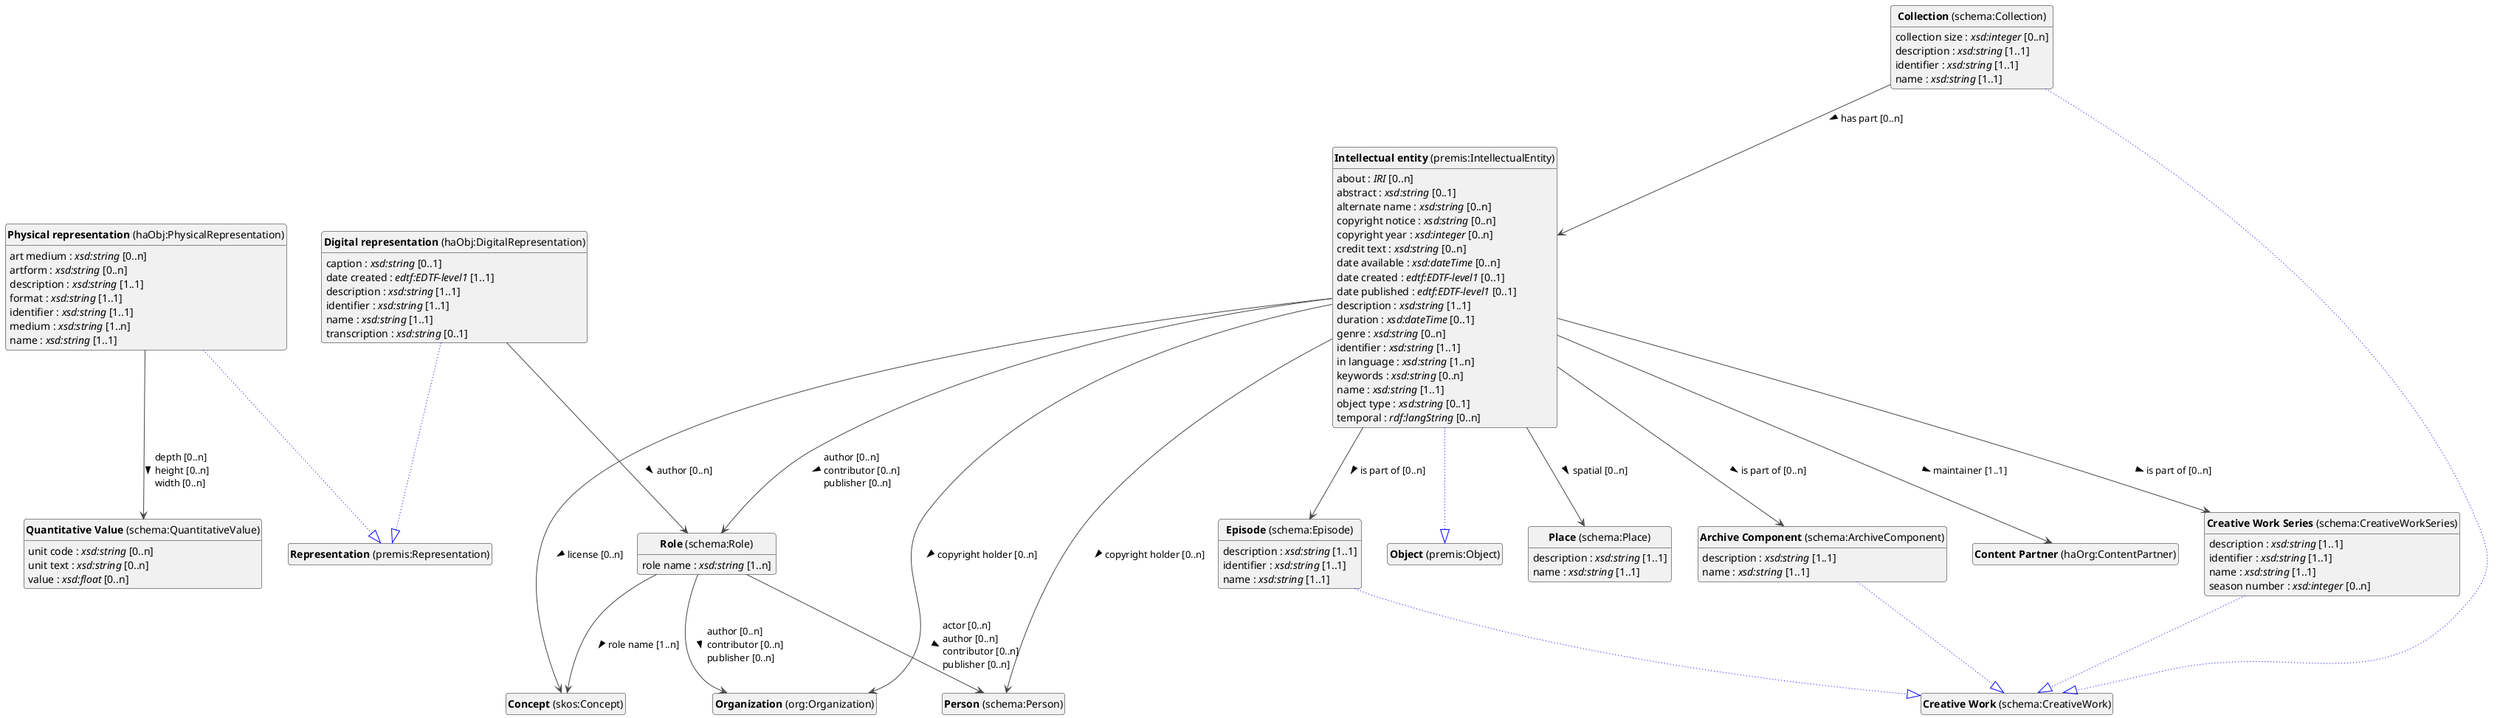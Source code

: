@startuml
!theme vibrant
skinparam classFontSize 14
!define LIGHTORANGE
skinparam componentStyle uml2
skinparam wrapMessageWidth 1000
skinparam wrapWidth 1000
' skinparam ArrowColor #Maroon
' Remove shadows
skinparam shadowing false
'skinparam linetype polyline
skinparam ArrowMessageAlignment left
top to bottom direction


class "<b>Person</b> (schema:Person)" as schema_Person [[../../organization/en#schema%3APerson]]
class "<b>Organization</b> (org:Organization)" as org_Organization [[../../organization/en#org%3AOrganization]]
class "<b>Content Partner</b> (haOrg:ContentPartner)" as haOrg_ContentPartner [[../../organization/en#haOrg%3AContentPartner]]
class "<b>Archive Component</b> (schema:ArchiveComponent)" as schema_ArchiveComponent [[#schema%3AArchiveComponent]]
class "<b>Creative Work</b> (schema:CreativeWork)" as schema_CreativeWork [[#schema%3ACreativeWork]]
class "<b>Collection</b> (schema:Collection)" as schema_Collection [[#schema%3ACollection]]
class "<b>Creative Work</b> (schema:CreativeWork)" as schema_CreativeWork [[#schema%3ACreativeWork]]
class "<b>Concept</b> (skos:Concept)" as skos_Concept [[../../terms/en#skos%3AConcept]]
class "<b>Creative Work Series</b> (schema:CreativeWorkSeries)" as schema_CreativeWorkSeries [[#schema%3ACreativeWorkSeries]]
class "<b>Creative Work</b> (schema:CreativeWork)" as schema_CreativeWork [[#schema%3ACreativeWork]]
class "<b>Digital representation</b> (haObj:DigitalRepresentation)" as haObj_DigitalRepresentation [[#haObj%3ADigitalRepresentation]]
class "<b>Representation</b> (premis:Representation)" as premis_Representation [[#premis%3ARepresentation]]
class "<b>Episode</b> (schema:Episode)" as schema_Episode [[#schema%3AEpisode]]
class "<b>Creative Work</b> (schema:CreativeWork)" as schema_CreativeWork [[#schema%3ACreativeWork]]
class "<b>Intellectual entity</b> (premis:IntellectualEntity)" as premis_IntellectualEntity [[#premis%3AIntellectualEntity]]
class "<b>Object</b> (premis:Object)" as premis_Object [[#premis%3AObject]]
class "<b>Physical representation</b> (haObj:PhysicalRepresentation)" as haObj_PhysicalRepresentation [[#haObj%3APhysicalRepresentation]]
class "<b>Representation</b> (premis:Representation)" as premis_Representation [[#premis%3ARepresentation]]
class "<b>Place</b> (schema:Place)" as schema_Place [[#schema%3APlace]]
class "<b>Quantitative Value</b> (schema:QuantitativeValue)" as schema_QuantitativeValue [[#schema%3AQuantitativeValue]]
class "<b>Role</b> (schema:Role)" as schema_Role [[#schema%3ARole]]







schema_ArchiveComponent --|> schema_CreativeWork #blue;line.dotted;text:blue

schema_ArchiveComponent : description : <i>xsd:string</i> [1..1]
schema_ArchiveComponent : name : <i>xsd:string</i> [1..1]


schema_Collection --|> schema_CreativeWork #blue;line.dotted;text:blue

schema_Collection : collection size : <i>xsd:integer</i> [0..n]
schema_Collection : description : <i>xsd:string</i> [1..1]
schema_Collection : identifier : <i>xsd:string</i> [1..1]
schema_Collection : name : <i>xsd:string</i> [1..1]
schema_Collection --> premis_IntellectualEntity :has part [0..n]  > 





schema_CreativeWorkSeries --|> schema_CreativeWork #blue;line.dotted;text:blue

schema_CreativeWorkSeries : description : <i>xsd:string</i> [1..1]
schema_CreativeWorkSeries : identifier : <i>xsd:string</i> [1..1]
schema_CreativeWorkSeries : name : <i>xsd:string</i> [1..1]
schema_CreativeWorkSeries : season number : <i>xsd:integer</i> [0..n]



haObj_DigitalRepresentation --|> premis_Representation #blue;line.dotted;text:blue

haObj_DigitalRepresentation : caption : <i>xsd:string</i> [0..1]
haObj_DigitalRepresentation : date created : <i>edtf:EDTF-level1</i> [1..1]
haObj_DigitalRepresentation : description : <i>xsd:string</i> [1..1]
haObj_DigitalRepresentation : identifier : <i>xsd:string</i> [1..1]
haObj_DigitalRepresentation : name : <i>xsd:string</i> [1..1]
haObj_DigitalRepresentation : transcription : <i>xsd:string</i> [0..1]

haObj_DigitalRepresentation --> schema_Role :author [0..n]  > 


schema_Episode --|> schema_CreativeWork #blue;line.dotted;text:blue

schema_Episode : description : <i>xsd:string</i> [1..1]
schema_Episode : identifier : <i>xsd:string</i> [1..1]
schema_Episode : name : <i>xsd:string</i> [1..1]


premis_IntellectualEntity --|> premis_Object #blue;line.dotted;text:blue

premis_IntellectualEntity : about : <i>IRI</i> [0..n]
premis_IntellectualEntity : abstract : <i>xsd:string</i> [0..1]
premis_IntellectualEntity : alternate name : <i>xsd:string</i> [0..n]
premis_IntellectualEntity : copyright notice : <i>xsd:string</i> [0..n]
premis_IntellectualEntity : copyright year : <i>xsd:integer</i> [0..n]
premis_IntellectualEntity : credit text : <i>xsd:string</i> [0..n]
premis_IntellectualEntity : date available : <i>xsd:dateTime</i> [0..n]
premis_IntellectualEntity : date created : <i>edtf:EDTF-level1</i> [0..1]
premis_IntellectualEntity : date published : <i>edtf:EDTF-level1</i> [0..1]
premis_IntellectualEntity : description : <i>xsd:string</i> [1..1]
premis_IntellectualEntity : duration : <i>xsd:dateTime</i> [0..1]
premis_IntellectualEntity : genre : <i>xsd:string</i> [0..n]
premis_IntellectualEntity : identifier : <i>xsd:string</i> [1..1]
premis_IntellectualEntity : in language : <i>xsd:string</i> [1..n]
premis_IntellectualEntity : keywords : <i>xsd:string</i> [0..n]
premis_IntellectualEntity : name : <i>xsd:string</i> [1..1]
premis_IntellectualEntity : object type : <i>xsd:string</i> [0..1]
premis_IntellectualEntity : temporal : <i>rdf:langString</i> [0..n]


premis_IntellectualEntity --> haOrg_ContentPartner :maintainer [1..1]  > 
premis_IntellectualEntity --> org_Organization :copyright holder [0..n]  > 

premis_IntellectualEntity --> schema_ArchiveComponent :is part of [0..n]  > 
premis_IntellectualEntity --> schema_CreativeWorkSeries :is part of [0..n]  > 
premis_IntellectualEntity --> schema_Episode :is part of [0..n]  > 
premis_IntellectualEntity --> schema_Person :copyright holder [0..n]  > 
premis_IntellectualEntity --> schema_Place :spatial [0..n]  > 
premis_IntellectualEntity --> schema_Role :author [0..n]  \lcontributor [0..n]  \lpublisher [0..n]  > 
premis_IntellectualEntity --> skos_Concept :license [0..n]  > 




haObj_PhysicalRepresentation --|> premis_Representation #blue;line.dotted;text:blue

haObj_PhysicalRepresentation : art medium : <i>xsd:string</i> [0..n]
haObj_PhysicalRepresentation : artform : <i>xsd:string</i> [0..n]
haObj_PhysicalRepresentation : description : <i>xsd:string</i> [1..1]
haObj_PhysicalRepresentation : format : <i>xsd:string</i> [1..1]
haObj_PhysicalRepresentation : identifier : <i>xsd:string</i> [1..1]
haObj_PhysicalRepresentation : medium : <i>xsd:string</i> [1..n]
haObj_PhysicalRepresentation : name : <i>xsd:string</i> [1..1]
haObj_PhysicalRepresentation --> schema_QuantitativeValue :depth [0..n]  \lheight [0..n]  \lwidth [0..n]  > 



schema_Place : description : <i>xsd:string</i> [1..1]
schema_Place : name : <i>xsd:string</i> [1..1]



schema_QuantitativeValue : unit code : <i>xsd:string</i> [0..n]
schema_QuantitativeValue : unit text : <i>xsd:string</i> [0..n]
schema_QuantitativeValue : value : <i>xsd:float</i> [0..n]




schema_Role : role name : <i>xsd:string</i> [1..n]
schema_Role --> org_Organization :author [0..n]  \lcontributor [0..n]  \lpublisher [0..n]  > 
schema_Role --> schema_Person :actor [0..n]  \lauthor [0..n]  \lcontributor [0..n]  \lpublisher [0..n]  > 
schema_Role --> skos_Concept :role name [1..n]  > 



hide circle
hide methods
hide empty members
@enduml


